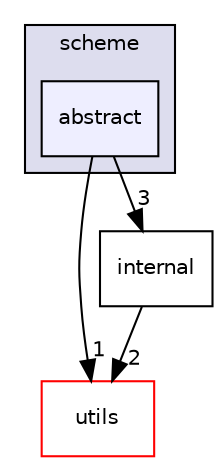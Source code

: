 digraph "include/tvm/scheme/abstract" {
  compound=true
  node [ fontsize="10", fontname="Helvetica"];
  edge [ labelfontsize="10", labelfontname="Helvetica"];
  subgraph clusterdir_2692b72ddc0701b0608665f2dcf95618 {
    graph [ bgcolor="#ddddee", pencolor="black", label="scheme" fontname="Helvetica", fontsize="10", URL="dir_2692b72ddc0701b0608665f2dcf95618.html"]
  dir_6f80ecda2be865f7daf1ae4b320b3254 [shape=box, label="abstract", style="filled", fillcolor="#eeeeff", pencolor="black", URL="dir_6f80ecda2be865f7daf1ae4b320b3254.html"];
  }
  dir_02c2fac6d932f25932ff780d6d7745ad [shape=box label="utils" fillcolor="white" style="filled" color="red" URL="dir_02c2fac6d932f25932ff780d6d7745ad.html"];
  dir_95c1fd391bbcbe5883f133198784cdc1 [shape=box label="internal" URL="dir_95c1fd391bbcbe5883f133198784cdc1.html"];
  dir_95c1fd391bbcbe5883f133198784cdc1->dir_02c2fac6d932f25932ff780d6d7745ad [headlabel="2", labeldistance=1.5 headhref="dir_000028_000033.html"];
  dir_6f80ecda2be865f7daf1ae4b320b3254->dir_02c2fac6d932f25932ff780d6d7745ad [headlabel="1", labeldistance=1.5 headhref="dir_000027_000033.html"];
  dir_6f80ecda2be865f7daf1ae4b320b3254->dir_95c1fd391bbcbe5883f133198784cdc1 [headlabel="3", labeldistance=1.5 headhref="dir_000027_000028.html"];
}
